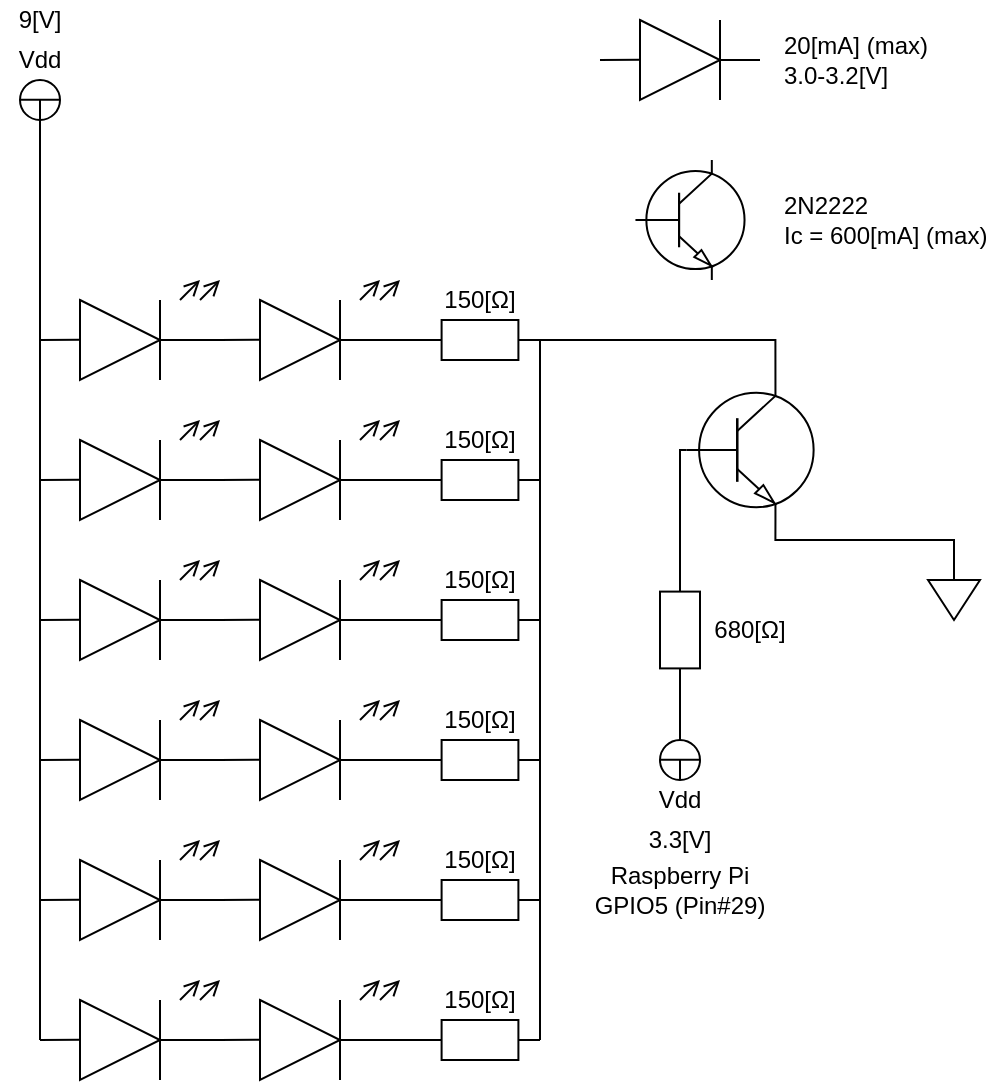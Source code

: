 <mxfile>
    <diagram id="bCS44LKsMefCom2gY1xT" name="ページ1">
        <mxGraphModel dx="1035" dy="806" grid="1" gridSize="10" guides="1" tooltips="1" connect="1" arrows="1" fold="1" page="1" pageScale="1" pageWidth="827" pageHeight="1169" math="0" shadow="0">
            <root>
                <mxCell id="0"/>
                <mxCell id="1" parent="0"/>
                <mxCell id="VWTLkN5C4CEMNaB7I-aJ-263" value="" style="ellipse;whiteSpace=wrap;html=1;aspect=fixed;fontSize=12;" parent="1" vertex="1">
                    <mxGeometry x="150" y="310" width="20" height="20" as="geometry"/>
                </mxCell>
                <mxCell id="VWTLkN5C4CEMNaB7I-aJ-22" value="" style="pointerEvents=1;verticalLabelPosition=bottom;shadow=0;dashed=0;align=center;html=1;verticalAlign=top;shape=mxgraph.electrical.resistors.resistor_1;" parent="1" vertex="1">
                    <mxGeometry x="350" y="430" width="60" height="20" as="geometry"/>
                </mxCell>
                <mxCell id="VWTLkN5C4CEMNaB7I-aJ-17" value="" style="endArrow=open;html=1;rounded=0;endFill=0;" parent="1" edge="1">
                    <mxGeometry width="50" height="50" relative="1" as="geometry">
                        <mxPoint x="320" y="420" as="sourcePoint"/>
                        <mxPoint x="330" y="410" as="targetPoint"/>
                        <Array as="points">
                            <mxPoint x="330" y="410"/>
                        </Array>
                    </mxGeometry>
                </mxCell>
                <mxCell id="VWTLkN5C4CEMNaB7I-aJ-18" value="" style="endArrow=open;html=1;rounded=0;endFill=0;" parent="1" edge="1">
                    <mxGeometry width="50" height="50" relative="1" as="geometry">
                        <mxPoint x="330" y="420" as="sourcePoint"/>
                        <mxPoint x="340" y="410" as="targetPoint"/>
                        <Array as="points">
                            <mxPoint x="340" y="410"/>
                        </Array>
                    </mxGeometry>
                </mxCell>
                <mxCell id="VWTLkN5C4CEMNaB7I-aJ-23" value="" style="group" parent="1" vertex="1" connectable="0">
                    <mxGeometry x="250" y="420" width="80" height="40" as="geometry"/>
                </mxCell>
                <mxCell id="VWTLkN5C4CEMNaB7I-aJ-11" value="" style="triangle;whiteSpace=wrap;html=1;" parent="VWTLkN5C4CEMNaB7I-aJ-23" vertex="1">
                    <mxGeometry x="20" width="40" height="40" as="geometry"/>
                </mxCell>
                <mxCell id="VWTLkN5C4CEMNaB7I-aJ-12" value="" style="endArrow=none;html=1;rounded=0;" parent="VWTLkN5C4CEMNaB7I-aJ-23" edge="1">
                    <mxGeometry width="50" height="50" relative="1" as="geometry">
                        <mxPoint x="60" y="40" as="sourcePoint"/>
                        <mxPoint x="60" as="targetPoint"/>
                    </mxGeometry>
                </mxCell>
                <mxCell id="VWTLkN5C4CEMNaB7I-aJ-13" value="" style="endArrow=none;html=1;rounded=0;exitX=1;exitY=0.5;exitDx=0;exitDy=0;" parent="VWTLkN5C4CEMNaB7I-aJ-23" source="VWTLkN5C4CEMNaB7I-aJ-11" edge="1">
                    <mxGeometry width="50" height="50" relative="1" as="geometry">
                        <mxPoint x="60" y="80" as="sourcePoint"/>
                        <mxPoint x="80" y="20" as="targetPoint"/>
                    </mxGeometry>
                </mxCell>
                <mxCell id="VWTLkN5C4CEMNaB7I-aJ-14" value="" style="endArrow=none;html=1;rounded=0;" parent="VWTLkN5C4CEMNaB7I-aJ-23" edge="1">
                    <mxGeometry width="50" height="50" relative="1" as="geometry">
                        <mxPoint y="20" as="sourcePoint"/>
                        <mxPoint x="20" y="19.92" as="targetPoint"/>
                    </mxGeometry>
                </mxCell>
                <mxCell id="VWTLkN5C4CEMNaB7I-aJ-26" value="" style="group" parent="1" vertex="1" connectable="0">
                    <mxGeometry x="160" y="420" width="80" height="40" as="geometry"/>
                </mxCell>
                <mxCell id="VWTLkN5C4CEMNaB7I-aJ-27" value="" style="triangle;whiteSpace=wrap;html=1;" parent="VWTLkN5C4CEMNaB7I-aJ-26" vertex="1">
                    <mxGeometry x="20" width="40" height="40" as="geometry"/>
                </mxCell>
                <mxCell id="VWTLkN5C4CEMNaB7I-aJ-28" value="" style="endArrow=none;html=1;rounded=0;" parent="VWTLkN5C4CEMNaB7I-aJ-26" edge="1">
                    <mxGeometry width="50" height="50" relative="1" as="geometry">
                        <mxPoint x="60" y="40" as="sourcePoint"/>
                        <mxPoint x="60" as="targetPoint"/>
                    </mxGeometry>
                </mxCell>
                <mxCell id="VWTLkN5C4CEMNaB7I-aJ-29" value="" style="endArrow=none;html=1;rounded=0;exitX=1;exitY=0.5;exitDx=0;exitDy=0;" parent="VWTLkN5C4CEMNaB7I-aJ-26" source="VWTLkN5C4CEMNaB7I-aJ-27" edge="1">
                    <mxGeometry width="50" height="50" relative="1" as="geometry">
                        <mxPoint x="60" y="80" as="sourcePoint"/>
                        <mxPoint x="80" y="20" as="targetPoint"/>
                    </mxGeometry>
                </mxCell>
                <mxCell id="VWTLkN5C4CEMNaB7I-aJ-30" value="" style="endArrow=none;html=1;rounded=0;" parent="VWTLkN5C4CEMNaB7I-aJ-26" edge="1">
                    <mxGeometry width="50" height="50" relative="1" as="geometry">
                        <mxPoint y="20" as="sourcePoint"/>
                        <mxPoint x="20" y="19.92" as="targetPoint"/>
                    </mxGeometry>
                </mxCell>
                <mxCell id="VWTLkN5C4CEMNaB7I-aJ-31" value="" style="endArrow=open;html=1;rounded=0;endFill=0;" parent="1" edge="1">
                    <mxGeometry width="50" height="50" relative="1" as="geometry">
                        <mxPoint x="230" y="420" as="sourcePoint"/>
                        <mxPoint x="240" y="410" as="targetPoint"/>
                        <Array as="points">
                            <mxPoint x="240" y="410"/>
                        </Array>
                    </mxGeometry>
                </mxCell>
                <mxCell id="VWTLkN5C4CEMNaB7I-aJ-32" value="" style="endArrow=open;html=1;rounded=0;endFill=0;" parent="1" edge="1">
                    <mxGeometry width="50" height="50" relative="1" as="geometry">
                        <mxPoint x="240" y="420" as="sourcePoint"/>
                        <mxPoint x="250" y="410" as="targetPoint"/>
                        <Array as="points">
                            <mxPoint x="250" y="410"/>
                        </Array>
                    </mxGeometry>
                </mxCell>
                <mxCell id="VWTLkN5C4CEMNaB7I-aJ-36" value="" style="endArrow=open;html=1;rounded=0;endFill=0;" parent="1" edge="1">
                    <mxGeometry width="50" height="50" relative="1" as="geometry">
                        <mxPoint x="320" y="490" as="sourcePoint"/>
                        <mxPoint x="330" y="480" as="targetPoint"/>
                        <Array as="points">
                            <mxPoint x="330" y="480"/>
                        </Array>
                    </mxGeometry>
                </mxCell>
                <mxCell id="VWTLkN5C4CEMNaB7I-aJ-37" value="" style="endArrow=open;html=1;rounded=0;endFill=0;" parent="1" edge="1">
                    <mxGeometry width="50" height="50" relative="1" as="geometry">
                        <mxPoint x="330" y="490" as="sourcePoint"/>
                        <mxPoint x="340" y="480" as="targetPoint"/>
                        <Array as="points">
                            <mxPoint x="340" y="480"/>
                        </Array>
                    </mxGeometry>
                </mxCell>
                <mxCell id="VWTLkN5C4CEMNaB7I-aJ-38" value="" style="group" parent="1" vertex="1" connectable="0">
                    <mxGeometry x="250" y="490" width="80" height="40" as="geometry"/>
                </mxCell>
                <mxCell id="VWTLkN5C4CEMNaB7I-aJ-39" value="" style="triangle;whiteSpace=wrap;html=1;" parent="VWTLkN5C4CEMNaB7I-aJ-38" vertex="1">
                    <mxGeometry x="20" width="40" height="40" as="geometry"/>
                </mxCell>
                <mxCell id="VWTLkN5C4CEMNaB7I-aJ-40" value="" style="endArrow=none;html=1;rounded=0;" parent="VWTLkN5C4CEMNaB7I-aJ-38" edge="1">
                    <mxGeometry width="50" height="50" relative="1" as="geometry">
                        <mxPoint x="60" y="40" as="sourcePoint"/>
                        <mxPoint x="60" as="targetPoint"/>
                    </mxGeometry>
                </mxCell>
                <mxCell id="VWTLkN5C4CEMNaB7I-aJ-41" value="" style="endArrow=none;html=1;rounded=0;exitX=1;exitY=0.5;exitDx=0;exitDy=0;" parent="VWTLkN5C4CEMNaB7I-aJ-38" source="VWTLkN5C4CEMNaB7I-aJ-39" edge="1">
                    <mxGeometry width="50" height="50" relative="1" as="geometry">
                        <mxPoint x="60" y="80" as="sourcePoint"/>
                        <mxPoint x="80" y="20" as="targetPoint"/>
                    </mxGeometry>
                </mxCell>
                <mxCell id="VWTLkN5C4CEMNaB7I-aJ-42" value="" style="endArrow=none;html=1;rounded=0;" parent="VWTLkN5C4CEMNaB7I-aJ-38" edge="1">
                    <mxGeometry width="50" height="50" relative="1" as="geometry">
                        <mxPoint y="20" as="sourcePoint"/>
                        <mxPoint x="20" y="19.92" as="targetPoint"/>
                    </mxGeometry>
                </mxCell>
                <mxCell id="VWTLkN5C4CEMNaB7I-aJ-43" value="" style="group" parent="1" vertex="1" connectable="0">
                    <mxGeometry x="160" y="490" width="80" height="40" as="geometry"/>
                </mxCell>
                <mxCell id="VWTLkN5C4CEMNaB7I-aJ-44" value="" style="triangle;whiteSpace=wrap;html=1;" parent="VWTLkN5C4CEMNaB7I-aJ-43" vertex="1">
                    <mxGeometry x="20" width="40" height="40" as="geometry"/>
                </mxCell>
                <mxCell id="VWTLkN5C4CEMNaB7I-aJ-45" value="" style="endArrow=none;html=1;rounded=0;" parent="VWTLkN5C4CEMNaB7I-aJ-43" edge="1">
                    <mxGeometry width="50" height="50" relative="1" as="geometry">
                        <mxPoint x="60" y="40" as="sourcePoint"/>
                        <mxPoint x="60" as="targetPoint"/>
                    </mxGeometry>
                </mxCell>
                <mxCell id="VWTLkN5C4CEMNaB7I-aJ-46" value="" style="endArrow=none;html=1;rounded=0;exitX=1;exitY=0.5;exitDx=0;exitDy=0;" parent="VWTLkN5C4CEMNaB7I-aJ-43" source="VWTLkN5C4CEMNaB7I-aJ-44" edge="1">
                    <mxGeometry width="50" height="50" relative="1" as="geometry">
                        <mxPoint x="60" y="80" as="sourcePoint"/>
                        <mxPoint x="80" y="20" as="targetPoint"/>
                    </mxGeometry>
                </mxCell>
                <mxCell id="VWTLkN5C4CEMNaB7I-aJ-47" value="" style="endArrow=none;html=1;rounded=0;" parent="VWTLkN5C4CEMNaB7I-aJ-43" edge="1">
                    <mxGeometry width="50" height="50" relative="1" as="geometry">
                        <mxPoint y="20" as="sourcePoint"/>
                        <mxPoint x="20" y="19.92" as="targetPoint"/>
                    </mxGeometry>
                </mxCell>
                <mxCell id="VWTLkN5C4CEMNaB7I-aJ-48" value="" style="endArrow=open;html=1;rounded=0;endFill=0;" parent="1" edge="1">
                    <mxGeometry width="50" height="50" relative="1" as="geometry">
                        <mxPoint x="230" y="490" as="sourcePoint"/>
                        <mxPoint x="240" y="480" as="targetPoint"/>
                        <Array as="points">
                            <mxPoint x="240" y="480"/>
                        </Array>
                    </mxGeometry>
                </mxCell>
                <mxCell id="VWTLkN5C4CEMNaB7I-aJ-49" value="" style="endArrow=open;html=1;rounded=0;endFill=0;" parent="1" edge="1">
                    <mxGeometry width="50" height="50" relative="1" as="geometry">
                        <mxPoint x="240" y="490" as="sourcePoint"/>
                        <mxPoint x="250" y="480" as="targetPoint"/>
                        <Array as="points">
                            <mxPoint x="250" y="480"/>
                        </Array>
                    </mxGeometry>
                </mxCell>
                <mxCell id="VWTLkN5C4CEMNaB7I-aJ-284" style="edgeStyle=orthogonalEdgeStyle;rounded=0;orthogonalLoop=1;jettySize=auto;html=1;exitX=0.7;exitY=0;exitDx=0;exitDy=0;exitPerimeter=0;entryX=1;entryY=0.5;entryDx=0;entryDy=0;entryPerimeter=0;fontSize=12;endArrow=none;endFill=0;" parent="1" source="VWTLkN5C4CEMNaB7I-aJ-53" target="VWTLkN5C4CEMNaB7I-aJ-22" edge="1">
                    <mxGeometry relative="1" as="geometry"/>
                </mxCell>
                <mxCell id="VWTLkN5C4CEMNaB7I-aJ-53" value="" style="verticalLabelPosition=bottom;shadow=0;dashed=0;align=center;html=1;verticalAlign=top;shape=mxgraph.electrical.transistors.npn_transistor_1;" parent="1" vertex="1">
                    <mxGeometry x="480" y="460" width="70" height="70" as="geometry"/>
                </mxCell>
                <mxCell id="VWTLkN5C4CEMNaB7I-aJ-55" value="" style="endArrow=open;html=1;rounded=0;endFill=0;" parent="1" edge="1">
                    <mxGeometry width="50" height="50" relative="1" as="geometry">
                        <mxPoint x="320" y="560" as="sourcePoint"/>
                        <mxPoint x="330" y="550" as="targetPoint"/>
                        <Array as="points">
                            <mxPoint x="330" y="550"/>
                        </Array>
                    </mxGeometry>
                </mxCell>
                <mxCell id="VWTLkN5C4CEMNaB7I-aJ-56" value="" style="endArrow=open;html=1;rounded=0;endFill=0;" parent="1" edge="1">
                    <mxGeometry width="50" height="50" relative="1" as="geometry">
                        <mxPoint x="330" y="560" as="sourcePoint"/>
                        <mxPoint x="340" y="550" as="targetPoint"/>
                        <Array as="points">
                            <mxPoint x="340" y="550"/>
                        </Array>
                    </mxGeometry>
                </mxCell>
                <mxCell id="VWTLkN5C4CEMNaB7I-aJ-57" value="" style="group" parent="1" vertex="1" connectable="0">
                    <mxGeometry x="250" y="560" width="80" height="40" as="geometry"/>
                </mxCell>
                <mxCell id="VWTLkN5C4CEMNaB7I-aJ-58" value="" style="triangle;whiteSpace=wrap;html=1;" parent="VWTLkN5C4CEMNaB7I-aJ-57" vertex="1">
                    <mxGeometry x="20" width="40" height="40" as="geometry"/>
                </mxCell>
                <mxCell id="VWTLkN5C4CEMNaB7I-aJ-59" value="" style="endArrow=none;html=1;rounded=0;" parent="VWTLkN5C4CEMNaB7I-aJ-57" edge="1">
                    <mxGeometry width="50" height="50" relative="1" as="geometry">
                        <mxPoint x="60" y="40" as="sourcePoint"/>
                        <mxPoint x="60" as="targetPoint"/>
                    </mxGeometry>
                </mxCell>
                <mxCell id="VWTLkN5C4CEMNaB7I-aJ-60" value="" style="endArrow=none;html=1;rounded=0;exitX=1;exitY=0.5;exitDx=0;exitDy=0;" parent="VWTLkN5C4CEMNaB7I-aJ-57" source="VWTLkN5C4CEMNaB7I-aJ-58" edge="1">
                    <mxGeometry width="50" height="50" relative="1" as="geometry">
                        <mxPoint x="60" y="80" as="sourcePoint"/>
                        <mxPoint x="80" y="20" as="targetPoint"/>
                    </mxGeometry>
                </mxCell>
                <mxCell id="VWTLkN5C4CEMNaB7I-aJ-61" value="" style="endArrow=none;html=1;rounded=0;" parent="VWTLkN5C4CEMNaB7I-aJ-57" edge="1">
                    <mxGeometry width="50" height="50" relative="1" as="geometry">
                        <mxPoint y="20" as="sourcePoint"/>
                        <mxPoint x="20" y="19.92" as="targetPoint"/>
                    </mxGeometry>
                </mxCell>
                <mxCell id="VWTLkN5C4CEMNaB7I-aJ-62" value="" style="group" parent="1" vertex="1" connectable="0">
                    <mxGeometry x="160" y="560" width="80" height="40" as="geometry"/>
                </mxCell>
                <mxCell id="VWTLkN5C4CEMNaB7I-aJ-63" value="" style="triangle;whiteSpace=wrap;html=1;" parent="VWTLkN5C4CEMNaB7I-aJ-62" vertex="1">
                    <mxGeometry x="20" width="40" height="40" as="geometry"/>
                </mxCell>
                <mxCell id="VWTLkN5C4CEMNaB7I-aJ-64" value="" style="endArrow=none;html=1;rounded=0;" parent="VWTLkN5C4CEMNaB7I-aJ-62" edge="1">
                    <mxGeometry width="50" height="50" relative="1" as="geometry">
                        <mxPoint x="60" y="40" as="sourcePoint"/>
                        <mxPoint x="60" as="targetPoint"/>
                    </mxGeometry>
                </mxCell>
                <mxCell id="VWTLkN5C4CEMNaB7I-aJ-65" value="" style="endArrow=none;html=1;rounded=0;exitX=1;exitY=0.5;exitDx=0;exitDy=0;" parent="VWTLkN5C4CEMNaB7I-aJ-62" source="VWTLkN5C4CEMNaB7I-aJ-63" edge="1">
                    <mxGeometry width="50" height="50" relative="1" as="geometry">
                        <mxPoint x="60" y="80" as="sourcePoint"/>
                        <mxPoint x="80" y="20" as="targetPoint"/>
                    </mxGeometry>
                </mxCell>
                <mxCell id="VWTLkN5C4CEMNaB7I-aJ-66" value="" style="endArrow=none;html=1;rounded=0;" parent="VWTLkN5C4CEMNaB7I-aJ-62" edge="1">
                    <mxGeometry width="50" height="50" relative="1" as="geometry">
                        <mxPoint y="20" as="sourcePoint"/>
                        <mxPoint x="20" y="19.92" as="targetPoint"/>
                    </mxGeometry>
                </mxCell>
                <mxCell id="VWTLkN5C4CEMNaB7I-aJ-67" value="" style="endArrow=open;html=1;rounded=0;endFill=0;" parent="1" edge="1">
                    <mxGeometry width="50" height="50" relative="1" as="geometry">
                        <mxPoint x="230" y="560" as="sourcePoint"/>
                        <mxPoint x="240" y="550" as="targetPoint"/>
                        <Array as="points">
                            <mxPoint x="240" y="550"/>
                        </Array>
                    </mxGeometry>
                </mxCell>
                <mxCell id="VWTLkN5C4CEMNaB7I-aJ-68" value="" style="endArrow=open;html=1;rounded=0;endFill=0;" parent="1" edge="1">
                    <mxGeometry width="50" height="50" relative="1" as="geometry">
                        <mxPoint x="240" y="560" as="sourcePoint"/>
                        <mxPoint x="250" y="550" as="targetPoint"/>
                        <Array as="points">
                            <mxPoint x="250" y="550"/>
                        </Array>
                    </mxGeometry>
                </mxCell>
                <mxCell id="VWTLkN5C4CEMNaB7I-aJ-71" value="" style="pointerEvents=1;verticalLabelPosition=bottom;shadow=0;dashed=0;align=center;html=1;verticalAlign=top;shape=mxgraph.electrical.resistors.resistor_1;" parent="1" vertex="1">
                    <mxGeometry x="350" y="500" width="60" height="20" as="geometry"/>
                </mxCell>
                <mxCell id="VWTLkN5C4CEMNaB7I-aJ-72" value="" style="pointerEvents=1;verticalLabelPosition=bottom;shadow=0;dashed=0;align=center;html=1;verticalAlign=top;shape=mxgraph.electrical.resistors.resistor_1;" parent="1" vertex="1">
                    <mxGeometry x="350" y="570" width="60" height="20" as="geometry"/>
                </mxCell>
                <mxCell id="VWTLkN5C4CEMNaB7I-aJ-75" value="" style="endArrow=open;html=1;rounded=0;endFill=0;" parent="1" edge="1">
                    <mxGeometry width="50" height="50" relative="1" as="geometry">
                        <mxPoint x="320" y="630" as="sourcePoint"/>
                        <mxPoint x="330" y="620" as="targetPoint"/>
                        <Array as="points">
                            <mxPoint x="330" y="620"/>
                        </Array>
                    </mxGeometry>
                </mxCell>
                <mxCell id="VWTLkN5C4CEMNaB7I-aJ-76" value="" style="endArrow=open;html=1;rounded=0;endFill=0;" parent="1" edge="1">
                    <mxGeometry width="50" height="50" relative="1" as="geometry">
                        <mxPoint x="330" y="630" as="sourcePoint"/>
                        <mxPoint x="340" y="620" as="targetPoint"/>
                        <Array as="points">
                            <mxPoint x="340" y="620"/>
                        </Array>
                    </mxGeometry>
                </mxCell>
                <mxCell id="VWTLkN5C4CEMNaB7I-aJ-77" value="" style="group" parent="1" vertex="1" connectable="0">
                    <mxGeometry x="250" y="630" width="80" height="40" as="geometry"/>
                </mxCell>
                <mxCell id="VWTLkN5C4CEMNaB7I-aJ-78" value="" style="triangle;whiteSpace=wrap;html=1;" parent="VWTLkN5C4CEMNaB7I-aJ-77" vertex="1">
                    <mxGeometry x="20" width="40" height="40" as="geometry"/>
                </mxCell>
                <mxCell id="VWTLkN5C4CEMNaB7I-aJ-79" value="" style="endArrow=none;html=1;rounded=0;" parent="VWTLkN5C4CEMNaB7I-aJ-77" edge="1">
                    <mxGeometry width="50" height="50" relative="1" as="geometry">
                        <mxPoint x="60" y="40" as="sourcePoint"/>
                        <mxPoint x="60" as="targetPoint"/>
                    </mxGeometry>
                </mxCell>
                <mxCell id="VWTLkN5C4CEMNaB7I-aJ-80" value="" style="endArrow=none;html=1;rounded=0;exitX=1;exitY=0.5;exitDx=0;exitDy=0;" parent="VWTLkN5C4CEMNaB7I-aJ-77" source="VWTLkN5C4CEMNaB7I-aJ-78" edge="1">
                    <mxGeometry width="50" height="50" relative="1" as="geometry">
                        <mxPoint x="60" y="80" as="sourcePoint"/>
                        <mxPoint x="80" y="20" as="targetPoint"/>
                    </mxGeometry>
                </mxCell>
                <mxCell id="VWTLkN5C4CEMNaB7I-aJ-81" value="" style="endArrow=none;html=1;rounded=0;" parent="VWTLkN5C4CEMNaB7I-aJ-77" edge="1">
                    <mxGeometry width="50" height="50" relative="1" as="geometry">
                        <mxPoint y="20" as="sourcePoint"/>
                        <mxPoint x="20" y="19.92" as="targetPoint"/>
                    </mxGeometry>
                </mxCell>
                <mxCell id="VWTLkN5C4CEMNaB7I-aJ-82" value="" style="group" parent="1" vertex="1" connectable="0">
                    <mxGeometry x="160" y="630" width="80" height="40" as="geometry"/>
                </mxCell>
                <mxCell id="VWTLkN5C4CEMNaB7I-aJ-83" value="" style="triangle;whiteSpace=wrap;html=1;" parent="VWTLkN5C4CEMNaB7I-aJ-82" vertex="1">
                    <mxGeometry x="20" width="40" height="40" as="geometry"/>
                </mxCell>
                <mxCell id="VWTLkN5C4CEMNaB7I-aJ-84" value="" style="endArrow=none;html=1;rounded=0;" parent="VWTLkN5C4CEMNaB7I-aJ-82" edge="1">
                    <mxGeometry width="50" height="50" relative="1" as="geometry">
                        <mxPoint x="60" y="40" as="sourcePoint"/>
                        <mxPoint x="60" as="targetPoint"/>
                    </mxGeometry>
                </mxCell>
                <mxCell id="VWTLkN5C4CEMNaB7I-aJ-85" value="" style="endArrow=none;html=1;rounded=0;exitX=1;exitY=0.5;exitDx=0;exitDy=0;" parent="VWTLkN5C4CEMNaB7I-aJ-82" source="VWTLkN5C4CEMNaB7I-aJ-83" edge="1">
                    <mxGeometry width="50" height="50" relative="1" as="geometry">
                        <mxPoint x="60" y="80" as="sourcePoint"/>
                        <mxPoint x="80" y="20" as="targetPoint"/>
                    </mxGeometry>
                </mxCell>
                <mxCell id="VWTLkN5C4CEMNaB7I-aJ-86" value="" style="endArrow=none;html=1;rounded=0;" parent="VWTLkN5C4CEMNaB7I-aJ-82" edge="1">
                    <mxGeometry width="50" height="50" relative="1" as="geometry">
                        <mxPoint y="20" as="sourcePoint"/>
                        <mxPoint x="20" y="19.92" as="targetPoint"/>
                    </mxGeometry>
                </mxCell>
                <mxCell id="VWTLkN5C4CEMNaB7I-aJ-87" value="" style="endArrow=open;html=1;rounded=0;endFill=0;" parent="1" edge="1">
                    <mxGeometry width="50" height="50" relative="1" as="geometry">
                        <mxPoint x="230.0" y="630" as="sourcePoint"/>
                        <mxPoint x="240.0" y="620" as="targetPoint"/>
                        <Array as="points">
                            <mxPoint x="240" y="620"/>
                        </Array>
                    </mxGeometry>
                </mxCell>
                <mxCell id="VWTLkN5C4CEMNaB7I-aJ-88" value="" style="endArrow=open;html=1;rounded=0;endFill=0;" parent="1" edge="1">
                    <mxGeometry width="50" height="50" relative="1" as="geometry">
                        <mxPoint x="240.0" y="630" as="sourcePoint"/>
                        <mxPoint x="250.0" y="620" as="targetPoint"/>
                        <Array as="points">
                            <mxPoint x="250" y="620"/>
                        </Array>
                    </mxGeometry>
                </mxCell>
                <mxCell id="VWTLkN5C4CEMNaB7I-aJ-91" value="" style="pointerEvents=1;verticalLabelPosition=bottom;shadow=0;dashed=0;align=center;html=1;verticalAlign=top;shape=mxgraph.electrical.resistors.resistor_1;" parent="1" vertex="1">
                    <mxGeometry x="350" y="640" width="60" height="20" as="geometry"/>
                </mxCell>
                <mxCell id="VWTLkN5C4CEMNaB7I-aJ-92" value="" style="pointerEvents=1;verticalLabelPosition=bottom;shadow=0;dashed=0;align=center;html=1;verticalAlign=top;shape=mxgraph.electrical.resistors.resistor_1;" parent="1" vertex="1">
                    <mxGeometry x="350" y="710" width="60" height="20" as="geometry"/>
                </mxCell>
                <mxCell id="VWTLkN5C4CEMNaB7I-aJ-93" value="" style="endArrow=open;html=1;rounded=0;endFill=0;" parent="1" edge="1">
                    <mxGeometry width="50" height="50" relative="1" as="geometry">
                        <mxPoint x="320" y="700.0" as="sourcePoint"/>
                        <mxPoint x="330" y="690.0" as="targetPoint"/>
                        <Array as="points">
                            <mxPoint x="330" y="690"/>
                        </Array>
                    </mxGeometry>
                </mxCell>
                <mxCell id="VWTLkN5C4CEMNaB7I-aJ-94" value="" style="endArrow=open;html=1;rounded=0;endFill=0;" parent="1" edge="1">
                    <mxGeometry width="50" height="50" relative="1" as="geometry">
                        <mxPoint x="330" y="700.0" as="sourcePoint"/>
                        <mxPoint x="340" y="690.0" as="targetPoint"/>
                        <Array as="points">
                            <mxPoint x="340" y="690"/>
                        </Array>
                    </mxGeometry>
                </mxCell>
                <mxCell id="VWTLkN5C4CEMNaB7I-aJ-95" value="" style="group" parent="1" vertex="1" connectable="0">
                    <mxGeometry x="250" y="700" width="80" height="40" as="geometry"/>
                </mxCell>
                <mxCell id="VWTLkN5C4CEMNaB7I-aJ-96" value="" style="triangle;whiteSpace=wrap;html=1;" parent="VWTLkN5C4CEMNaB7I-aJ-95" vertex="1">
                    <mxGeometry x="20" width="40" height="40" as="geometry"/>
                </mxCell>
                <mxCell id="VWTLkN5C4CEMNaB7I-aJ-97" value="" style="endArrow=none;html=1;rounded=0;" parent="VWTLkN5C4CEMNaB7I-aJ-95" edge="1">
                    <mxGeometry width="50" height="50" relative="1" as="geometry">
                        <mxPoint x="60" y="40" as="sourcePoint"/>
                        <mxPoint x="60" as="targetPoint"/>
                    </mxGeometry>
                </mxCell>
                <mxCell id="VWTLkN5C4CEMNaB7I-aJ-98" value="" style="endArrow=none;html=1;rounded=0;exitX=1;exitY=0.5;exitDx=0;exitDy=0;" parent="VWTLkN5C4CEMNaB7I-aJ-95" source="VWTLkN5C4CEMNaB7I-aJ-96" edge="1">
                    <mxGeometry width="50" height="50" relative="1" as="geometry">
                        <mxPoint x="60" y="80" as="sourcePoint"/>
                        <mxPoint x="80" y="20" as="targetPoint"/>
                    </mxGeometry>
                </mxCell>
                <mxCell id="VWTLkN5C4CEMNaB7I-aJ-99" value="" style="endArrow=none;html=1;rounded=0;" parent="VWTLkN5C4CEMNaB7I-aJ-95" edge="1">
                    <mxGeometry width="50" height="50" relative="1" as="geometry">
                        <mxPoint y="20" as="sourcePoint"/>
                        <mxPoint x="20" y="19.92" as="targetPoint"/>
                    </mxGeometry>
                </mxCell>
                <mxCell id="VWTLkN5C4CEMNaB7I-aJ-100" value="" style="group" parent="1" vertex="1" connectable="0">
                    <mxGeometry x="160" y="700" width="80" height="40" as="geometry"/>
                </mxCell>
                <mxCell id="VWTLkN5C4CEMNaB7I-aJ-101" value="" style="triangle;whiteSpace=wrap;html=1;" parent="VWTLkN5C4CEMNaB7I-aJ-100" vertex="1">
                    <mxGeometry x="20" width="40" height="40" as="geometry"/>
                </mxCell>
                <mxCell id="VWTLkN5C4CEMNaB7I-aJ-102" value="" style="endArrow=none;html=1;rounded=0;" parent="VWTLkN5C4CEMNaB7I-aJ-100" edge="1">
                    <mxGeometry width="50" height="50" relative="1" as="geometry">
                        <mxPoint x="60" y="40" as="sourcePoint"/>
                        <mxPoint x="60" as="targetPoint"/>
                    </mxGeometry>
                </mxCell>
                <mxCell id="VWTLkN5C4CEMNaB7I-aJ-103" value="" style="endArrow=none;html=1;rounded=0;exitX=1;exitY=0.5;exitDx=0;exitDy=0;" parent="VWTLkN5C4CEMNaB7I-aJ-100" source="VWTLkN5C4CEMNaB7I-aJ-101" edge="1">
                    <mxGeometry width="50" height="50" relative="1" as="geometry">
                        <mxPoint x="60" y="80" as="sourcePoint"/>
                        <mxPoint x="80" y="20" as="targetPoint"/>
                    </mxGeometry>
                </mxCell>
                <mxCell id="VWTLkN5C4CEMNaB7I-aJ-104" value="" style="endArrow=none;html=1;rounded=0;" parent="VWTLkN5C4CEMNaB7I-aJ-100" edge="1">
                    <mxGeometry width="50" height="50" relative="1" as="geometry">
                        <mxPoint y="20" as="sourcePoint"/>
                        <mxPoint x="20" y="19.92" as="targetPoint"/>
                    </mxGeometry>
                </mxCell>
                <mxCell id="VWTLkN5C4CEMNaB7I-aJ-105" value="" style="endArrow=open;html=1;rounded=0;endFill=0;" parent="1" edge="1">
                    <mxGeometry width="50" height="50" relative="1" as="geometry">
                        <mxPoint x="230" y="700.0" as="sourcePoint"/>
                        <mxPoint x="240" y="690.0" as="targetPoint"/>
                        <Array as="points">
                            <mxPoint x="240" y="690"/>
                        </Array>
                    </mxGeometry>
                </mxCell>
                <mxCell id="VWTLkN5C4CEMNaB7I-aJ-106" value="" style="endArrow=open;html=1;rounded=0;endFill=0;" parent="1" edge="1">
                    <mxGeometry width="50" height="50" relative="1" as="geometry">
                        <mxPoint x="240" y="700.0" as="sourcePoint"/>
                        <mxPoint x="250" y="690.0" as="targetPoint"/>
                        <Array as="points">
                            <mxPoint x="250" y="690"/>
                        </Array>
                    </mxGeometry>
                </mxCell>
                <mxCell id="VWTLkN5C4CEMNaB7I-aJ-143" value="" style="endArrow=open;html=1;rounded=0;endFill=0;" parent="1" edge="1">
                    <mxGeometry width="50" height="50" relative="1" as="geometry">
                        <mxPoint x="320" y="770" as="sourcePoint"/>
                        <mxPoint x="330" y="760" as="targetPoint"/>
                        <Array as="points">
                            <mxPoint x="330" y="760"/>
                        </Array>
                    </mxGeometry>
                </mxCell>
                <mxCell id="VWTLkN5C4CEMNaB7I-aJ-144" value="" style="endArrow=open;html=1;rounded=0;endFill=0;" parent="1" edge="1">
                    <mxGeometry width="50" height="50" relative="1" as="geometry">
                        <mxPoint x="330" y="770" as="sourcePoint"/>
                        <mxPoint x="340" y="760" as="targetPoint"/>
                        <Array as="points">
                            <mxPoint x="340" y="760"/>
                        </Array>
                    </mxGeometry>
                </mxCell>
                <mxCell id="VWTLkN5C4CEMNaB7I-aJ-145" value="" style="group" parent="1" vertex="1" connectable="0">
                    <mxGeometry x="250" y="770" width="80" height="40" as="geometry"/>
                </mxCell>
                <mxCell id="VWTLkN5C4CEMNaB7I-aJ-146" value="" style="triangle;whiteSpace=wrap;html=1;" parent="VWTLkN5C4CEMNaB7I-aJ-145" vertex="1">
                    <mxGeometry x="20" width="40" height="40" as="geometry"/>
                </mxCell>
                <mxCell id="VWTLkN5C4CEMNaB7I-aJ-147" value="" style="endArrow=none;html=1;rounded=0;" parent="VWTLkN5C4CEMNaB7I-aJ-145" edge="1">
                    <mxGeometry width="50" height="50" relative="1" as="geometry">
                        <mxPoint x="60" y="40" as="sourcePoint"/>
                        <mxPoint x="60" as="targetPoint"/>
                    </mxGeometry>
                </mxCell>
                <mxCell id="VWTLkN5C4CEMNaB7I-aJ-148" value="" style="endArrow=none;html=1;rounded=0;exitX=1;exitY=0.5;exitDx=0;exitDy=0;" parent="VWTLkN5C4CEMNaB7I-aJ-145" source="VWTLkN5C4CEMNaB7I-aJ-146" edge="1">
                    <mxGeometry width="50" height="50" relative="1" as="geometry">
                        <mxPoint x="60" y="80" as="sourcePoint"/>
                        <mxPoint x="80" y="20" as="targetPoint"/>
                    </mxGeometry>
                </mxCell>
                <mxCell id="VWTLkN5C4CEMNaB7I-aJ-149" value="" style="endArrow=none;html=1;rounded=0;" parent="VWTLkN5C4CEMNaB7I-aJ-145" edge="1">
                    <mxGeometry width="50" height="50" relative="1" as="geometry">
                        <mxPoint y="20" as="sourcePoint"/>
                        <mxPoint x="20" y="19.92" as="targetPoint"/>
                    </mxGeometry>
                </mxCell>
                <mxCell id="VWTLkN5C4CEMNaB7I-aJ-150" value="" style="group" parent="1" vertex="1" connectable="0">
                    <mxGeometry x="160" y="770" width="80" height="40" as="geometry"/>
                </mxCell>
                <mxCell id="VWTLkN5C4CEMNaB7I-aJ-151" value="" style="triangle;whiteSpace=wrap;html=1;" parent="VWTLkN5C4CEMNaB7I-aJ-150" vertex="1">
                    <mxGeometry x="20" width="40" height="40" as="geometry"/>
                </mxCell>
                <mxCell id="VWTLkN5C4CEMNaB7I-aJ-152" value="" style="endArrow=none;html=1;rounded=0;" parent="VWTLkN5C4CEMNaB7I-aJ-150" edge="1">
                    <mxGeometry width="50" height="50" relative="1" as="geometry">
                        <mxPoint x="60" y="40" as="sourcePoint"/>
                        <mxPoint x="60" as="targetPoint"/>
                    </mxGeometry>
                </mxCell>
                <mxCell id="VWTLkN5C4CEMNaB7I-aJ-153" value="" style="endArrow=none;html=1;rounded=0;exitX=1;exitY=0.5;exitDx=0;exitDy=0;" parent="VWTLkN5C4CEMNaB7I-aJ-150" source="VWTLkN5C4CEMNaB7I-aJ-151" edge="1">
                    <mxGeometry width="50" height="50" relative="1" as="geometry">
                        <mxPoint x="60" y="80" as="sourcePoint"/>
                        <mxPoint x="80" y="20" as="targetPoint"/>
                    </mxGeometry>
                </mxCell>
                <mxCell id="VWTLkN5C4CEMNaB7I-aJ-154" value="" style="endArrow=none;html=1;rounded=0;" parent="VWTLkN5C4CEMNaB7I-aJ-150" edge="1">
                    <mxGeometry width="50" height="50" relative="1" as="geometry">
                        <mxPoint y="20" as="sourcePoint"/>
                        <mxPoint x="20" y="19.92" as="targetPoint"/>
                    </mxGeometry>
                </mxCell>
                <mxCell id="VWTLkN5C4CEMNaB7I-aJ-155" value="" style="endArrow=open;html=1;rounded=0;endFill=0;" parent="1" edge="1">
                    <mxGeometry width="50" height="50" relative="1" as="geometry">
                        <mxPoint x="230" y="770" as="sourcePoint"/>
                        <mxPoint x="240" y="760" as="targetPoint"/>
                        <Array as="points">
                            <mxPoint x="240" y="760"/>
                        </Array>
                    </mxGeometry>
                </mxCell>
                <mxCell id="VWTLkN5C4CEMNaB7I-aJ-156" value="" style="endArrow=open;html=1;rounded=0;endFill=0;" parent="1" edge="1">
                    <mxGeometry width="50" height="50" relative="1" as="geometry">
                        <mxPoint x="240" y="770" as="sourcePoint"/>
                        <mxPoint x="250" y="760" as="targetPoint"/>
                        <Array as="points">
                            <mxPoint x="250" y="760"/>
                        </Array>
                    </mxGeometry>
                </mxCell>
                <mxCell id="VWTLkN5C4CEMNaB7I-aJ-159" value="" style="pointerEvents=1;verticalLabelPosition=bottom;shadow=0;dashed=0;align=center;html=1;verticalAlign=top;shape=mxgraph.electrical.resistors.resistor_1;" parent="1" vertex="1">
                    <mxGeometry x="350" y="780" width="60" height="20" as="geometry"/>
                </mxCell>
                <mxCell id="VWTLkN5C4CEMNaB7I-aJ-162" value="" style="endArrow=none;html=1;rounded=0;fontSize=12;entryX=1;entryY=0.5;entryDx=0;entryDy=0;entryPerimeter=0;exitX=1;exitY=0.5;exitDx=0;exitDy=0;exitPerimeter=0;" parent="1" source="VWTLkN5C4CEMNaB7I-aJ-159" target="VWTLkN5C4CEMNaB7I-aJ-22" edge="1">
                    <mxGeometry width="50" height="50" relative="1" as="geometry">
                        <mxPoint x="440" y="780" as="sourcePoint"/>
                        <mxPoint x="430" y="360" as="targetPoint"/>
                    </mxGeometry>
                </mxCell>
                <mxCell id="VWTLkN5C4CEMNaB7I-aJ-167" value="" style="endArrow=none;html=1;rounded=0;fontSize=12;exitX=0;exitY=0.5;exitDx=0;exitDy=0;exitPerimeter=0;" parent="1" source="VWTLkN5C4CEMNaB7I-aJ-22" edge="1">
                    <mxGeometry width="50" height="50" relative="1" as="geometry">
                        <mxPoint x="360" y="450" as="sourcePoint"/>
                        <mxPoint x="330" y="440" as="targetPoint"/>
                    </mxGeometry>
                </mxCell>
                <mxCell id="VWTLkN5C4CEMNaB7I-aJ-236" value="" style="endArrow=none;html=1;rounded=0;fontSize=12;exitX=0;exitY=0.5;exitDx=0;exitDy=0;exitPerimeter=0;" parent="1" source="VWTLkN5C4CEMNaB7I-aJ-71" edge="1">
                    <mxGeometry width="50" height="50" relative="1" as="geometry">
                        <mxPoint x="350" y="520" as="sourcePoint"/>
                        <mxPoint x="330" y="510" as="targetPoint"/>
                    </mxGeometry>
                </mxCell>
                <mxCell id="VWTLkN5C4CEMNaB7I-aJ-237" value="" style="endArrow=none;html=1;rounded=0;fontSize=12;exitX=0;exitY=0.5;exitDx=0;exitDy=0;exitPerimeter=0;" parent="1" source="VWTLkN5C4CEMNaB7I-aJ-72" edge="1">
                    <mxGeometry width="50" height="50" relative="1" as="geometry">
                        <mxPoint x="350" y="590" as="sourcePoint"/>
                        <mxPoint x="330" y="580" as="targetPoint"/>
                    </mxGeometry>
                </mxCell>
                <mxCell id="VWTLkN5C4CEMNaB7I-aJ-238" value="" style="endArrow=none;html=1;rounded=0;fontSize=12;exitX=0;exitY=0.5;exitDx=0;exitDy=0;exitPerimeter=0;" parent="1" source="VWTLkN5C4CEMNaB7I-aJ-91" edge="1">
                    <mxGeometry width="50" height="50" relative="1" as="geometry">
                        <mxPoint x="350" y="660" as="sourcePoint"/>
                        <mxPoint x="330" y="650" as="targetPoint"/>
                    </mxGeometry>
                </mxCell>
                <mxCell id="VWTLkN5C4CEMNaB7I-aJ-239" value="" style="endArrow=none;html=1;rounded=0;fontSize=12;exitX=0;exitY=0.5;exitDx=0;exitDy=0;exitPerimeter=0;" parent="1" source="VWTLkN5C4CEMNaB7I-aJ-92" edge="1">
                    <mxGeometry width="50" height="50" relative="1" as="geometry">
                        <mxPoint x="350" y="740" as="sourcePoint"/>
                        <mxPoint x="330" y="720" as="targetPoint"/>
                    </mxGeometry>
                </mxCell>
                <mxCell id="VWTLkN5C4CEMNaB7I-aJ-242" value="" style="endArrow=none;html=1;rounded=0;fontSize=12;exitX=0;exitY=0.5;exitDx=0;exitDy=0;exitPerimeter=0;" parent="1" source="VWTLkN5C4CEMNaB7I-aJ-159" edge="1">
                    <mxGeometry width="50" height="50" relative="1" as="geometry">
                        <mxPoint x="350" y="740" as="sourcePoint"/>
                        <mxPoint x="330" y="790" as="targetPoint"/>
                    </mxGeometry>
                </mxCell>
                <mxCell id="VWTLkN5C4CEMNaB7I-aJ-245" style="edgeStyle=orthogonalEdgeStyle;rounded=0;orthogonalLoop=1;jettySize=auto;html=1;exitX=1;exitY=0.5;exitDx=0;exitDy=0;exitPerimeter=0;entryX=0;entryY=0.5;entryDx=0;entryDy=0;entryPerimeter=0;fontSize=12;endArrow=none;endFill=0;" parent="1" source="VWTLkN5C4CEMNaB7I-aJ-244" target="VWTLkN5C4CEMNaB7I-aJ-53" edge="1">
                    <mxGeometry relative="1" as="geometry">
                        <Array as="points">
                            <mxPoint x="480" y="495"/>
                        </Array>
                    </mxGeometry>
                </mxCell>
                <mxCell id="VWTLkN5C4CEMNaB7I-aJ-288" style="edgeStyle=orthogonalEdgeStyle;rounded=0;orthogonalLoop=1;jettySize=auto;html=1;exitX=0;exitY=0.5;exitDx=0;exitDy=0;exitPerimeter=0;entryX=0.5;entryY=0;entryDx=0;entryDy=0;fontSize=12;endArrow=none;endFill=0;" parent="1" source="VWTLkN5C4CEMNaB7I-aJ-244" target="VWTLkN5C4CEMNaB7I-aJ-285" edge="1">
                    <mxGeometry relative="1" as="geometry"/>
                </mxCell>
                <mxCell id="VWTLkN5C4CEMNaB7I-aJ-244" value="" style="pointerEvents=1;verticalLabelPosition=bottom;shadow=0;dashed=0;align=center;html=1;verticalAlign=top;shape=mxgraph.electrical.resistors.resistor_1;rotation=-90;" parent="1" vertex="1">
                    <mxGeometry x="450" y="575" width="60" height="20" as="geometry"/>
                </mxCell>
                <mxCell id="VWTLkN5C4CEMNaB7I-aJ-246" value="" style="endArrow=none;html=1;rounded=0;fontSize=12;" parent="1" edge="1">
                    <mxGeometry width="50" height="50" relative="1" as="geometry">
                        <mxPoint x="240" y="440" as="sourcePoint"/>
                        <mxPoint x="250" y="440" as="targetPoint"/>
                    </mxGeometry>
                </mxCell>
                <mxCell id="VWTLkN5C4CEMNaB7I-aJ-250" value="" style="endArrow=none;html=1;rounded=0;fontSize=12;" parent="1" edge="1">
                    <mxGeometry width="50" height="50" relative="1" as="geometry">
                        <mxPoint x="240" y="510" as="sourcePoint"/>
                        <mxPoint x="250" y="510" as="targetPoint"/>
                    </mxGeometry>
                </mxCell>
                <mxCell id="VWTLkN5C4CEMNaB7I-aJ-251" value="" style="endArrow=none;html=1;rounded=0;fontSize=12;" parent="1" edge="1">
                    <mxGeometry width="50" height="50" relative="1" as="geometry">
                        <mxPoint x="240" y="580" as="sourcePoint"/>
                        <mxPoint x="250" y="580" as="targetPoint"/>
                    </mxGeometry>
                </mxCell>
                <mxCell id="VWTLkN5C4CEMNaB7I-aJ-252" value="" style="endArrow=none;html=1;rounded=0;fontSize=12;" parent="1" edge="1">
                    <mxGeometry width="50" height="50" relative="1" as="geometry">
                        <mxPoint x="240" y="650" as="sourcePoint"/>
                        <mxPoint x="250" y="650" as="targetPoint"/>
                    </mxGeometry>
                </mxCell>
                <mxCell id="VWTLkN5C4CEMNaB7I-aJ-253" value="" style="endArrow=none;html=1;rounded=0;fontSize=12;" parent="1" edge="1">
                    <mxGeometry width="50" height="50" relative="1" as="geometry">
                        <mxPoint x="240" y="720" as="sourcePoint"/>
                        <mxPoint x="250" y="720" as="targetPoint"/>
                    </mxGeometry>
                </mxCell>
                <mxCell id="VWTLkN5C4CEMNaB7I-aJ-256" value="" style="endArrow=none;html=1;rounded=0;fontSize=12;" parent="1" edge="1">
                    <mxGeometry width="50" height="50" relative="1" as="geometry">
                        <mxPoint x="240" y="790" as="sourcePoint"/>
                        <mxPoint x="250" y="790" as="targetPoint"/>
                    </mxGeometry>
                </mxCell>
                <mxCell id="VWTLkN5C4CEMNaB7I-aJ-259" style="edgeStyle=orthogonalEdgeStyle;rounded=0;orthogonalLoop=1;jettySize=auto;html=1;exitX=0.5;exitY=0;exitDx=0;exitDy=0;exitPerimeter=0;entryX=0.7;entryY=1;entryDx=0;entryDy=0;entryPerimeter=0;fontSize=12;endArrow=none;endFill=0;" parent="1" source="VWTLkN5C4CEMNaB7I-aJ-258" target="VWTLkN5C4CEMNaB7I-aJ-53" edge="1">
                    <mxGeometry relative="1" as="geometry">
                        <Array as="points">
                            <mxPoint x="617" y="540"/>
                            <mxPoint x="528" y="540"/>
                        </Array>
                    </mxGeometry>
                </mxCell>
                <mxCell id="VWTLkN5C4CEMNaB7I-aJ-258" value="" style="pointerEvents=1;verticalLabelPosition=bottom;shadow=0;dashed=0;align=center;html=1;verticalAlign=top;shape=mxgraph.electrical.signal_sources.signal_ground;fontSize=12;" parent="1" vertex="1">
                    <mxGeometry x="604" y="550" width="26" height="30" as="geometry"/>
                </mxCell>
                <mxCell id="VWTLkN5C4CEMNaB7I-aJ-260" value="" style="endArrow=none;html=1;rounded=0;fontSize=12;" parent="1" edge="1">
                    <mxGeometry width="50" height="50" relative="1" as="geometry">
                        <mxPoint x="160" y="790" as="sourcePoint"/>
                        <mxPoint x="160" y="330" as="targetPoint"/>
                    </mxGeometry>
                </mxCell>
                <mxCell id="VWTLkN5C4CEMNaB7I-aJ-265" style="edgeStyle=orthogonalEdgeStyle;rounded=0;orthogonalLoop=1;jettySize=auto;html=1;exitX=0.5;exitY=1;exitDx=0;exitDy=0;fontSize=12;endArrow=none;endFill=0;" parent="1" source="VWTLkN5C4CEMNaB7I-aJ-263" edge="1">
                    <mxGeometry relative="1" as="geometry">
                        <mxPoint x="160.014" y="320" as="targetPoint"/>
                    </mxGeometry>
                </mxCell>
                <mxCell id="VWTLkN5C4CEMNaB7I-aJ-264" value="" style="endArrow=none;html=1;rounded=0;fontSize=12;" parent="1" edge="1">
                    <mxGeometry width="50" height="50" relative="1" as="geometry">
                        <mxPoint x="150" y="319.86" as="sourcePoint"/>
                        <mxPoint x="170" y="319.86" as="targetPoint"/>
                    </mxGeometry>
                </mxCell>
                <mxCell id="VWTLkN5C4CEMNaB7I-aJ-266" value="Vdd" style="text;html=1;strokeColor=none;fillColor=none;align=center;verticalAlign=middle;whiteSpace=wrap;rounded=0;fontSize=12;" parent="1" vertex="1">
                    <mxGeometry x="140" y="290" width="40" height="20" as="geometry"/>
                </mxCell>
                <mxCell id="VWTLkN5C4CEMNaB7I-aJ-267" value="9[V]" style="text;html=1;strokeColor=none;fillColor=none;align=center;verticalAlign=middle;whiteSpace=wrap;rounded=0;fontSize=12;" parent="1" vertex="1">
                    <mxGeometry x="145" y="270" width="30" height="20" as="geometry"/>
                </mxCell>
                <mxCell id="VWTLkN5C4CEMNaB7I-aJ-268" value="20[mA] (max)&lt;br&gt;3.0-3.2[V]" style="text;html=1;strokeColor=none;fillColor=none;align=left;verticalAlign=middle;whiteSpace=wrap;rounded=0;fontSize=12;" parent="1" vertex="1">
                    <mxGeometry x="530" y="285" width="100" height="30" as="geometry"/>
                </mxCell>
                <mxCell id="VWTLkN5C4CEMNaB7I-aJ-269" value="" style="group" parent="1" vertex="1" connectable="0">
                    <mxGeometry x="440" y="280" width="80" height="40" as="geometry"/>
                </mxCell>
                <mxCell id="VWTLkN5C4CEMNaB7I-aJ-270" value="" style="triangle;whiteSpace=wrap;html=1;" parent="VWTLkN5C4CEMNaB7I-aJ-269" vertex="1">
                    <mxGeometry x="20" width="40" height="40" as="geometry"/>
                </mxCell>
                <mxCell id="VWTLkN5C4CEMNaB7I-aJ-271" value="" style="endArrow=none;html=1;rounded=0;" parent="VWTLkN5C4CEMNaB7I-aJ-269" edge="1">
                    <mxGeometry width="50" height="50" relative="1" as="geometry">
                        <mxPoint x="60" y="40" as="sourcePoint"/>
                        <mxPoint x="60" as="targetPoint"/>
                    </mxGeometry>
                </mxCell>
                <mxCell id="VWTLkN5C4CEMNaB7I-aJ-272" value="" style="endArrow=none;html=1;rounded=0;exitX=1;exitY=0.5;exitDx=0;exitDy=0;" parent="VWTLkN5C4CEMNaB7I-aJ-269" source="VWTLkN5C4CEMNaB7I-aJ-270" edge="1">
                    <mxGeometry width="50" height="50" relative="1" as="geometry">
                        <mxPoint x="60" y="80" as="sourcePoint"/>
                        <mxPoint x="80" y="20" as="targetPoint"/>
                    </mxGeometry>
                </mxCell>
                <mxCell id="VWTLkN5C4CEMNaB7I-aJ-273" value="" style="endArrow=none;html=1;rounded=0;" parent="VWTLkN5C4CEMNaB7I-aJ-269" edge="1">
                    <mxGeometry width="50" height="50" relative="1" as="geometry">
                        <mxPoint y="20" as="sourcePoint"/>
                        <mxPoint x="20" y="19.92" as="targetPoint"/>
                    </mxGeometry>
                </mxCell>
                <mxCell id="VWTLkN5C4CEMNaB7I-aJ-274" value="" style="verticalLabelPosition=bottom;shadow=0;dashed=0;align=center;html=1;verticalAlign=top;shape=mxgraph.electrical.transistors.npn_transistor_1;" parent="1" vertex="1">
                    <mxGeometry x="450" y="350" width="70" height="60" as="geometry"/>
                </mxCell>
                <mxCell id="VWTLkN5C4CEMNaB7I-aJ-275" value="2N2222&lt;br&gt;Ic = 600[mA] (max)" style="text;html=1;strokeColor=none;fillColor=none;align=left;verticalAlign=middle;whiteSpace=wrap;rounded=0;fontSize=12;" parent="1" vertex="1">
                    <mxGeometry x="530" y="357.5" width="110" height="45" as="geometry"/>
                </mxCell>
                <mxCell id="VWTLkN5C4CEMNaB7I-aJ-276" value="150[Ω]" style="text;html=1;strokeColor=none;fillColor=none;align=center;verticalAlign=middle;whiteSpace=wrap;rounded=0;fontSize=12;" parent="1" vertex="1">
                    <mxGeometry x="360" y="410" width="40" height="20" as="geometry"/>
                </mxCell>
                <mxCell id="VWTLkN5C4CEMNaB7I-aJ-277" value="150[Ω]" style="text;html=1;strokeColor=none;fillColor=none;align=center;verticalAlign=middle;whiteSpace=wrap;rounded=0;fontSize=12;" parent="1" vertex="1">
                    <mxGeometry x="360" y="480" width="40" height="20" as="geometry"/>
                </mxCell>
                <mxCell id="VWTLkN5C4CEMNaB7I-aJ-278" value="150[Ω]" style="text;html=1;strokeColor=none;fillColor=none;align=center;verticalAlign=middle;whiteSpace=wrap;rounded=0;fontSize=12;" parent="1" vertex="1">
                    <mxGeometry x="360" y="550" width="40" height="20" as="geometry"/>
                </mxCell>
                <mxCell id="VWTLkN5C4CEMNaB7I-aJ-279" value="150[Ω]" style="text;html=1;strokeColor=none;fillColor=none;align=center;verticalAlign=middle;whiteSpace=wrap;rounded=0;fontSize=12;" parent="1" vertex="1">
                    <mxGeometry x="360" y="620" width="40" height="20" as="geometry"/>
                </mxCell>
                <mxCell id="VWTLkN5C4CEMNaB7I-aJ-280" value="150[Ω]" style="text;html=1;strokeColor=none;fillColor=none;align=center;verticalAlign=middle;whiteSpace=wrap;rounded=0;fontSize=12;" parent="1" vertex="1">
                    <mxGeometry x="360" y="690" width="40" height="20" as="geometry"/>
                </mxCell>
                <mxCell id="VWTLkN5C4CEMNaB7I-aJ-283" value="150[Ω]" style="text;html=1;strokeColor=none;fillColor=none;align=center;verticalAlign=middle;whiteSpace=wrap;rounded=0;fontSize=12;" parent="1" vertex="1">
                    <mxGeometry x="360" y="760" width="40" height="20" as="geometry"/>
                </mxCell>
                <mxCell id="VWTLkN5C4CEMNaB7I-aJ-285" value="" style="ellipse;whiteSpace=wrap;html=1;aspect=fixed;fontSize=12;" parent="1" vertex="1">
                    <mxGeometry x="470" y="640" width="20" height="20" as="geometry"/>
                </mxCell>
                <mxCell id="VWTLkN5C4CEMNaB7I-aJ-286" style="edgeStyle=orthogonalEdgeStyle;rounded=0;orthogonalLoop=1;jettySize=auto;html=1;exitX=0.5;exitY=1;exitDx=0;exitDy=0;fontSize=12;endArrow=none;endFill=0;" parent="1" source="VWTLkN5C4CEMNaB7I-aJ-285" edge="1">
                    <mxGeometry relative="1" as="geometry">
                        <mxPoint x="480.014" y="650.0" as="targetPoint"/>
                    </mxGeometry>
                </mxCell>
                <mxCell id="VWTLkN5C4CEMNaB7I-aJ-287" value="" style="endArrow=none;html=1;rounded=0;fontSize=12;" parent="1" edge="1">
                    <mxGeometry width="50" height="50" relative="1" as="geometry">
                        <mxPoint x="470.0" y="649.86" as="sourcePoint"/>
                        <mxPoint x="490.0" y="649.86" as="targetPoint"/>
                    </mxGeometry>
                </mxCell>
                <mxCell id="VWTLkN5C4CEMNaB7I-aJ-289" value="Vdd" style="text;html=1;strokeColor=none;fillColor=none;align=center;verticalAlign=middle;whiteSpace=wrap;rounded=0;fontSize=12;" parent="1" vertex="1">
                    <mxGeometry x="460" y="660" width="40" height="20" as="geometry"/>
                </mxCell>
                <mxCell id="VWTLkN5C4CEMNaB7I-aJ-290" value="3.3[V]" style="text;html=1;strokeColor=none;fillColor=none;align=center;verticalAlign=middle;whiteSpace=wrap;rounded=0;fontSize=12;" parent="1" vertex="1">
                    <mxGeometry x="460" y="680" width="40" height="20" as="geometry"/>
                </mxCell>
                <mxCell id="VWTLkN5C4CEMNaB7I-aJ-291" value="Raspberry Pi&lt;br&gt;GPIO5 (Pin#29)" style="text;html=1;strokeColor=none;fillColor=none;align=center;verticalAlign=middle;whiteSpace=wrap;rounded=0;fontSize=12;" parent="1" vertex="1">
                    <mxGeometry x="430" y="700" width="100" height="30" as="geometry"/>
                </mxCell>
                <mxCell id="VWTLkN5C4CEMNaB7I-aJ-293" value="680[Ω]" style="text;html=1;strokeColor=none;fillColor=none;align=center;verticalAlign=middle;whiteSpace=wrap;rounded=0;fontSize=12;" parent="1" vertex="1">
                    <mxGeometry x="490" y="575" width="50" height="20" as="geometry"/>
                </mxCell>
            </root>
        </mxGraphModel>
    </diagram>
</mxfile>